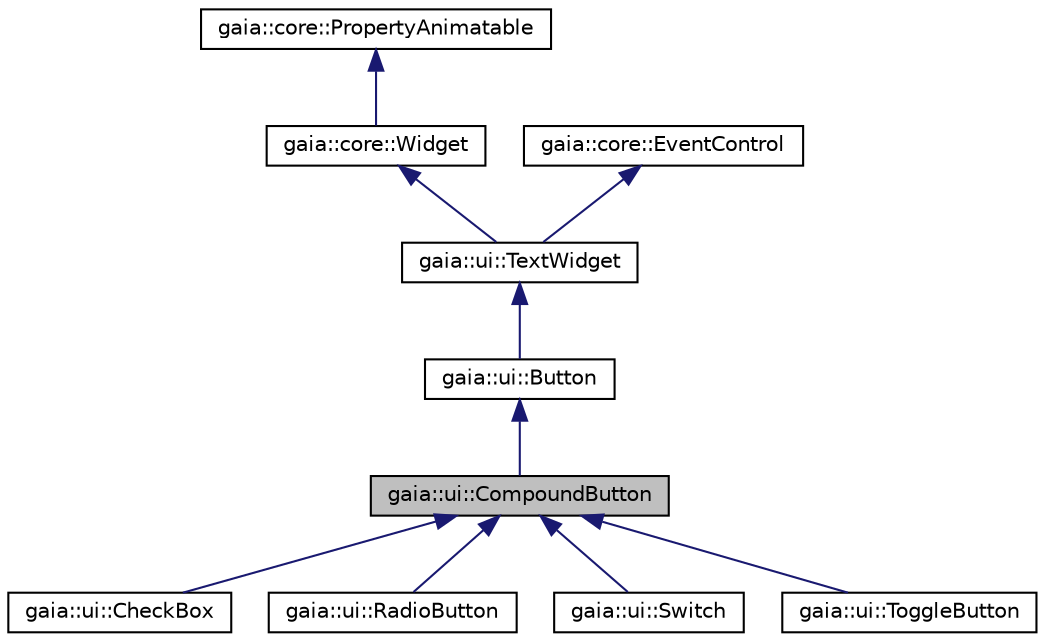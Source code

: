 digraph G
{
  edge [fontname="Helvetica",fontsize="10",labelfontname="Helvetica",labelfontsize="10"];
  node [fontname="Helvetica",fontsize="10",shape=record];
  Node1 [label="gaia::ui::CompoundButton",height=0.2,width=0.4,color="black", fillcolor="grey75", style="filled" fontcolor="black"];
  Node2 -> Node1 [dir=back,color="midnightblue",fontsize="10",style="solid",fontname="Helvetica"];
  Node2 [label="gaia::ui::Button",height=0.2,width=0.4,color="black", fillcolor="white", style="filled",URL="$dc/d51/classgaia_1_1ui_1_1_button.html",tooltip="Represents a push-button widget."];
  Node3 -> Node2 [dir=back,color="midnightblue",fontsize="10",style="solid",fontname="Helvetica"];
  Node3 [label="gaia::ui::TextWidget",height=0.2,width=0.4,color="black", fillcolor="white", style="filled",URL="$d9/d0f/classgaia_1_1ui_1_1_text_widget.html",tooltip="Displays text to the user and optionally allows them to edit it."];
  Node4 -> Node3 [dir=back,color="midnightblue",fontsize="10",style="solid",fontname="Helvetica"];
  Node4 [label="gaia::core::Widget",height=0.2,width=0.4,color="black", fillcolor="white", style="filled",URL="$d8/dac/classgaia_1_1core_1_1_widget.html",tooltip="The Widget class is the base class of all user interface component."];
  Node5 -> Node4 [dir=back,color="midnightblue",fontsize="10",style="solid",fontname="Helvetica"];
  Node5 [label="gaia::core::PropertyAnimatable",height=0.2,width=0.4,color="black", fillcolor="white", style="filled",URL="$d0/db2/classgaia_1_1core_1_1_property_animatable.html",tooltip="Any animation object need to implement PropertyAnimatable because of setting value."];
  Node6 -> Node3 [dir=back,color="midnightblue",fontsize="10",style="solid",fontname="Helvetica"];
  Node6 [label="gaia::core::EventControl",height=0.2,width=0.4,color="black", fillcolor="white", style="filled",URL="$dd/de0/classgaia_1_1core_1_1_event_control.html",tooltip="EventControl is used to dispatch event and register listener."];
  Node1 -> Node7 [dir=back,color="midnightblue",fontsize="10",style="solid",fontname="Helvetica"];
  Node7 [label="gaia::ui::CheckBox",height=0.2,width=0.4,color="black", fillcolor="white", style="filled",URL="$da/d14/classgaia_1_1ui_1_1_check_box.html",tooltip="A checkbox is a specific type of two-states button that can be either checked or unchecked."];
  Node1 -> Node8 [dir=back,color="midnightblue",fontsize="10",style="solid",fontname="Helvetica"];
  Node8 [label="gaia::ui::RadioButton",height=0.2,width=0.4,color="black", fillcolor="white", style="filled",URL="$df/d02/classgaia_1_1ui_1_1_radio_button.html",tooltip="A radio button is a two-states button that can be either checked or unchecked."];
  Node1 -> Node9 [dir=back,color="midnightblue",fontsize="10",style="solid",fontname="Helvetica"];
  Node9 [label="gaia::ui::Switch",height=0.2,width=0.4,color="black", fillcolor="white", style="filled",URL="$df/dc7/classgaia_1_1ui_1_1_switch.html",tooltip="A Switch is a two-state toggle switch widget that can select between two options."];
  Node1 -> Node10 [dir=back,color="midnightblue",fontsize="10",style="solid",fontname="Helvetica"];
  Node10 [label="gaia::ui::ToggleButton",height=0.2,width=0.4,color="black", fillcolor="white", style="filled",URL="$d0/dde/classgaia_1_1ui_1_1_toggle_button.html",tooltip="Displays checked/unchecked states as a button with a &quot;light&quot; indicator and by default accompanied wit..."];
}
